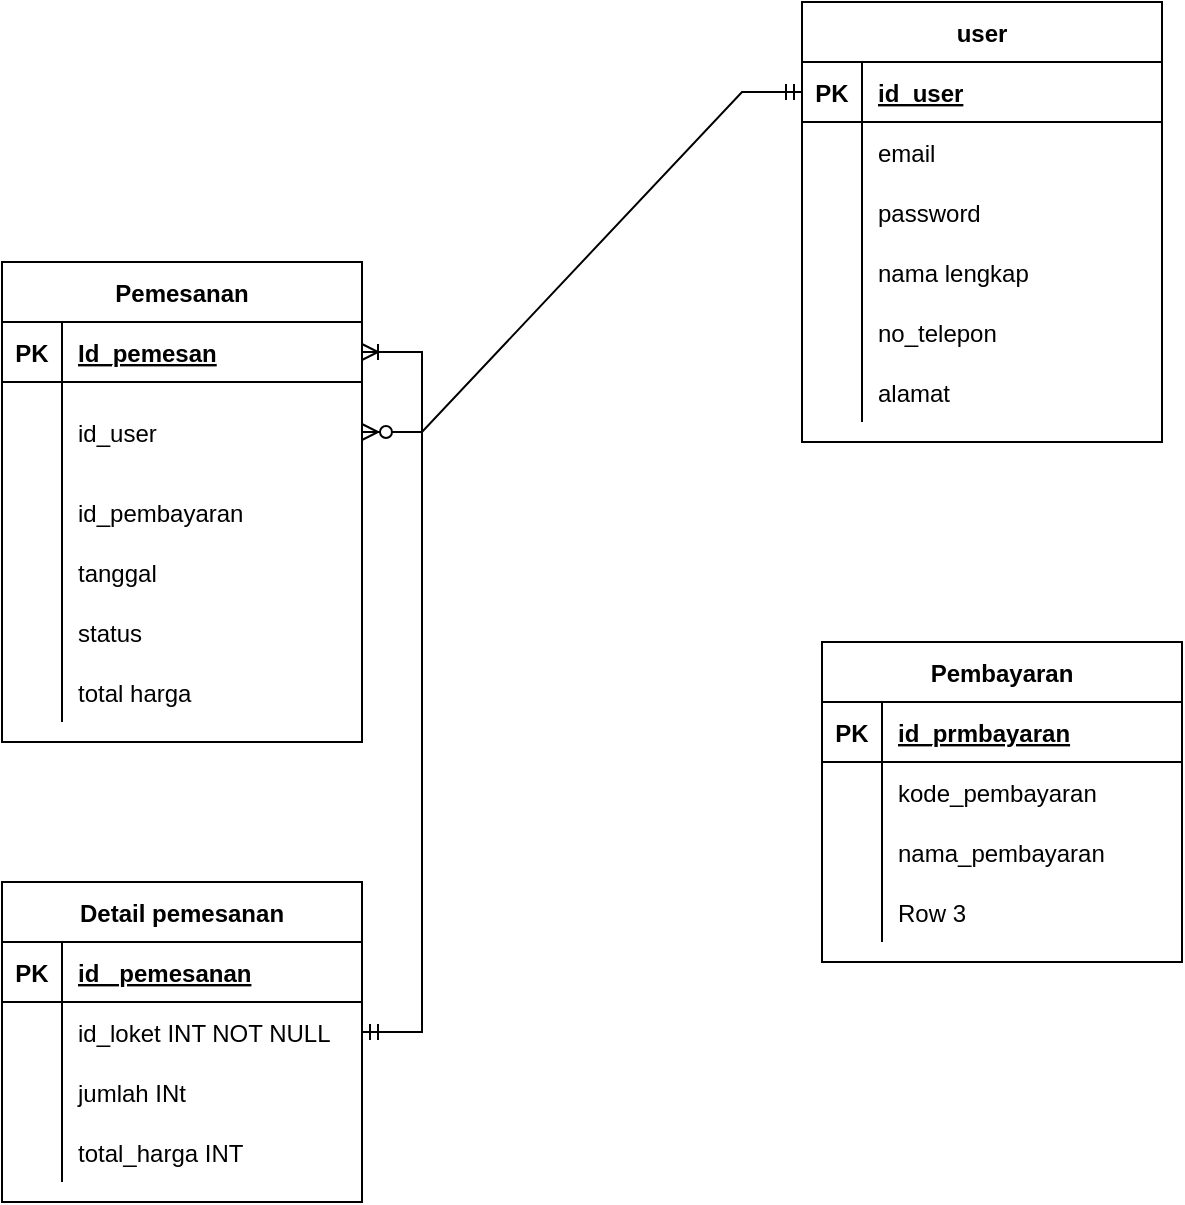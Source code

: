 <mxfile version="17.2.1" type="github">
  <diagram id="R2lEEEUBdFMjLlhIrx00" name="Page-1">
    <mxGraphModel dx="1094" dy="1661" grid="1" gridSize="10" guides="1" tooltips="1" connect="1" arrows="1" fold="1" page="1" pageScale="1" pageWidth="850" pageHeight="1100" math="0" shadow="0" extFonts="Permanent Marker^https://fonts.googleapis.com/css?family=Permanent+Marker">
      <root>
        <mxCell id="0" />
        <mxCell id="1" parent="0" />
        <mxCell id="LRyjc0VT0Nay_pVt_6ks-16" value="Detail pemesanan" style="shape=table;startSize=30;container=1;collapsible=1;childLayout=tableLayout;fixedRows=1;rowLines=0;fontStyle=1;align=center;resizeLast=1;" vertex="1" parent="1">
          <mxGeometry x="30" y="-260" width="180" height="160" as="geometry" />
        </mxCell>
        <mxCell id="LRyjc0VT0Nay_pVt_6ks-17" value="" style="shape=tableRow;horizontal=0;startSize=0;swimlaneHead=0;swimlaneBody=0;fillColor=none;collapsible=0;dropTarget=0;points=[[0,0.5],[1,0.5]];portConstraint=eastwest;top=0;left=0;right=0;bottom=1;" vertex="1" parent="LRyjc0VT0Nay_pVt_6ks-16">
          <mxGeometry y="30" width="180" height="30" as="geometry" />
        </mxCell>
        <mxCell id="LRyjc0VT0Nay_pVt_6ks-18" value="PK" style="shape=partialRectangle;connectable=0;fillColor=none;top=0;left=0;bottom=0;right=0;fontStyle=1;overflow=hidden;" vertex="1" parent="LRyjc0VT0Nay_pVt_6ks-17">
          <mxGeometry width="30" height="30" as="geometry">
            <mxRectangle width="30" height="30" as="alternateBounds" />
          </mxGeometry>
        </mxCell>
        <mxCell id="LRyjc0VT0Nay_pVt_6ks-19" value="id_ pemesanan" style="shape=partialRectangle;connectable=0;fillColor=none;top=0;left=0;bottom=0;right=0;align=left;spacingLeft=6;fontStyle=5;overflow=hidden;" vertex="1" parent="LRyjc0VT0Nay_pVt_6ks-17">
          <mxGeometry x="30" width="150" height="30" as="geometry">
            <mxRectangle width="150" height="30" as="alternateBounds" />
          </mxGeometry>
        </mxCell>
        <mxCell id="LRyjc0VT0Nay_pVt_6ks-23" value="" style="shape=tableRow;horizontal=0;startSize=0;swimlaneHead=0;swimlaneBody=0;fillColor=none;collapsible=0;dropTarget=0;points=[[0,0.5],[1,0.5]];portConstraint=eastwest;top=0;left=0;right=0;bottom=0;" vertex="1" parent="LRyjc0VT0Nay_pVt_6ks-16">
          <mxGeometry y="60" width="180" height="30" as="geometry" />
        </mxCell>
        <mxCell id="LRyjc0VT0Nay_pVt_6ks-24" value="" style="shape=partialRectangle;connectable=0;fillColor=none;top=0;left=0;bottom=0;right=0;editable=1;overflow=hidden;" vertex="1" parent="LRyjc0VT0Nay_pVt_6ks-23">
          <mxGeometry width="30" height="30" as="geometry">
            <mxRectangle width="30" height="30" as="alternateBounds" />
          </mxGeometry>
        </mxCell>
        <mxCell id="LRyjc0VT0Nay_pVt_6ks-25" value="id_loket INT NOT NULL" style="shape=partialRectangle;connectable=0;fillColor=none;top=0;left=0;bottom=0;right=0;align=left;spacingLeft=6;overflow=hidden;" vertex="1" parent="LRyjc0VT0Nay_pVt_6ks-23">
          <mxGeometry x="30" width="150" height="30" as="geometry">
            <mxRectangle width="150" height="30" as="alternateBounds" />
          </mxGeometry>
        </mxCell>
        <mxCell id="LRyjc0VT0Nay_pVt_6ks-26" value="" style="shape=tableRow;horizontal=0;startSize=0;swimlaneHead=0;swimlaneBody=0;fillColor=none;collapsible=0;dropTarget=0;points=[[0,0.5],[1,0.5]];portConstraint=eastwest;top=0;left=0;right=0;bottom=0;" vertex="1" parent="LRyjc0VT0Nay_pVt_6ks-16">
          <mxGeometry y="90" width="180" height="30" as="geometry" />
        </mxCell>
        <mxCell id="LRyjc0VT0Nay_pVt_6ks-27" value="" style="shape=partialRectangle;connectable=0;fillColor=none;top=0;left=0;bottom=0;right=0;editable=1;overflow=hidden;" vertex="1" parent="LRyjc0VT0Nay_pVt_6ks-26">
          <mxGeometry width="30" height="30" as="geometry">
            <mxRectangle width="30" height="30" as="alternateBounds" />
          </mxGeometry>
        </mxCell>
        <mxCell id="LRyjc0VT0Nay_pVt_6ks-28" value="jumlah INt" style="shape=partialRectangle;connectable=0;fillColor=none;top=0;left=0;bottom=0;right=0;align=left;spacingLeft=6;overflow=hidden;" vertex="1" parent="LRyjc0VT0Nay_pVt_6ks-26">
          <mxGeometry x="30" width="150" height="30" as="geometry">
            <mxRectangle width="150" height="30" as="alternateBounds" />
          </mxGeometry>
        </mxCell>
        <mxCell id="LRyjc0VT0Nay_pVt_6ks-29" value="" style="shape=tableRow;horizontal=0;startSize=0;swimlaneHead=0;swimlaneBody=0;fillColor=none;collapsible=0;dropTarget=0;points=[[0,0.5],[1,0.5]];portConstraint=eastwest;top=0;left=0;right=0;bottom=0;" vertex="1" parent="LRyjc0VT0Nay_pVt_6ks-16">
          <mxGeometry y="120" width="180" height="30" as="geometry" />
        </mxCell>
        <mxCell id="LRyjc0VT0Nay_pVt_6ks-30" value="" style="shape=partialRectangle;connectable=0;fillColor=none;top=0;left=0;bottom=0;right=0;editable=1;overflow=hidden;" vertex="1" parent="LRyjc0VT0Nay_pVt_6ks-29">
          <mxGeometry width="30" height="30" as="geometry">
            <mxRectangle width="30" height="30" as="alternateBounds" />
          </mxGeometry>
        </mxCell>
        <mxCell id="LRyjc0VT0Nay_pVt_6ks-31" value="total_harga INT" style="shape=partialRectangle;connectable=0;fillColor=none;top=0;left=0;bottom=0;right=0;align=left;spacingLeft=6;overflow=hidden;" vertex="1" parent="LRyjc0VT0Nay_pVt_6ks-29">
          <mxGeometry x="30" width="150" height="30" as="geometry">
            <mxRectangle width="150" height="30" as="alternateBounds" />
          </mxGeometry>
        </mxCell>
        <mxCell id="LRyjc0VT0Nay_pVt_6ks-35" value="Pemesanan" style="shape=table;startSize=30;container=1;collapsible=1;childLayout=tableLayout;fixedRows=1;rowLines=0;fontStyle=1;align=center;resizeLast=1;" vertex="1" parent="1">
          <mxGeometry x="30" y="-570" width="180" height="240" as="geometry" />
        </mxCell>
        <mxCell id="LRyjc0VT0Nay_pVt_6ks-36" value="" style="shape=tableRow;horizontal=0;startSize=0;swimlaneHead=0;swimlaneBody=0;fillColor=none;collapsible=0;dropTarget=0;points=[[0,0.5],[1,0.5]];portConstraint=eastwest;top=0;left=0;right=0;bottom=1;" vertex="1" parent="LRyjc0VT0Nay_pVt_6ks-35">
          <mxGeometry y="30" width="180" height="30" as="geometry" />
        </mxCell>
        <mxCell id="LRyjc0VT0Nay_pVt_6ks-37" value="PK" style="shape=partialRectangle;connectable=0;fillColor=none;top=0;left=0;bottom=0;right=0;fontStyle=1;overflow=hidden;" vertex="1" parent="LRyjc0VT0Nay_pVt_6ks-36">
          <mxGeometry width="30" height="30" as="geometry">
            <mxRectangle width="30" height="30" as="alternateBounds" />
          </mxGeometry>
        </mxCell>
        <mxCell id="LRyjc0VT0Nay_pVt_6ks-38" value="Id_pemesan" style="shape=partialRectangle;connectable=0;fillColor=none;top=0;left=0;bottom=0;right=0;align=left;spacingLeft=6;fontStyle=5;overflow=hidden;" vertex="1" parent="LRyjc0VT0Nay_pVt_6ks-36">
          <mxGeometry x="30" width="150" height="30" as="geometry">
            <mxRectangle width="150" height="30" as="alternateBounds" />
          </mxGeometry>
        </mxCell>
        <mxCell id="LRyjc0VT0Nay_pVt_6ks-39" value="" style="shape=tableRow;horizontal=0;startSize=0;swimlaneHead=0;swimlaneBody=0;fillColor=none;collapsible=0;dropTarget=0;points=[[0,0.5],[1,0.5]];portConstraint=eastwest;top=0;left=0;right=0;bottom=0;" vertex="1" parent="LRyjc0VT0Nay_pVt_6ks-35">
          <mxGeometry y="60" width="180" height="50" as="geometry" />
        </mxCell>
        <mxCell id="LRyjc0VT0Nay_pVt_6ks-40" value="" style="shape=partialRectangle;connectable=0;fillColor=none;top=0;left=0;bottom=0;right=0;editable=1;overflow=hidden;" vertex="1" parent="LRyjc0VT0Nay_pVt_6ks-39">
          <mxGeometry width="30" height="50" as="geometry">
            <mxRectangle width="30" height="50" as="alternateBounds" />
          </mxGeometry>
        </mxCell>
        <mxCell id="LRyjc0VT0Nay_pVt_6ks-41" value="id_user" style="shape=partialRectangle;connectable=0;fillColor=none;top=0;left=0;bottom=0;right=0;align=left;spacingLeft=6;overflow=hidden;" vertex="1" parent="LRyjc0VT0Nay_pVt_6ks-39">
          <mxGeometry x="30" width="150" height="50" as="geometry">
            <mxRectangle width="150" height="50" as="alternateBounds" />
          </mxGeometry>
        </mxCell>
        <mxCell id="LRyjc0VT0Nay_pVt_6ks-42" value="" style="shape=tableRow;horizontal=0;startSize=0;swimlaneHead=0;swimlaneBody=0;fillColor=none;collapsible=0;dropTarget=0;points=[[0,0.5],[1,0.5]];portConstraint=eastwest;top=0;left=0;right=0;bottom=0;" vertex="1" parent="LRyjc0VT0Nay_pVt_6ks-35">
          <mxGeometry y="110" width="180" height="30" as="geometry" />
        </mxCell>
        <mxCell id="LRyjc0VT0Nay_pVt_6ks-43" value="" style="shape=partialRectangle;connectable=0;fillColor=none;top=0;left=0;bottom=0;right=0;editable=1;overflow=hidden;" vertex="1" parent="LRyjc0VT0Nay_pVt_6ks-42">
          <mxGeometry width="30" height="30" as="geometry">
            <mxRectangle width="30" height="30" as="alternateBounds" />
          </mxGeometry>
        </mxCell>
        <mxCell id="LRyjc0VT0Nay_pVt_6ks-44" value="id_pembayaran" style="shape=partialRectangle;connectable=0;fillColor=none;top=0;left=0;bottom=0;right=0;align=left;spacingLeft=6;overflow=hidden;" vertex="1" parent="LRyjc0VT0Nay_pVt_6ks-42">
          <mxGeometry x="30" width="150" height="30" as="geometry">
            <mxRectangle width="150" height="30" as="alternateBounds" />
          </mxGeometry>
        </mxCell>
        <mxCell id="LRyjc0VT0Nay_pVt_6ks-45" value="" style="shape=tableRow;horizontal=0;startSize=0;swimlaneHead=0;swimlaneBody=0;fillColor=none;collapsible=0;dropTarget=0;points=[[0,0.5],[1,0.5]];portConstraint=eastwest;top=0;left=0;right=0;bottom=0;" vertex="1" parent="LRyjc0VT0Nay_pVt_6ks-35">
          <mxGeometry y="140" width="180" height="30" as="geometry" />
        </mxCell>
        <mxCell id="LRyjc0VT0Nay_pVt_6ks-46" value="" style="shape=partialRectangle;connectable=0;fillColor=none;top=0;left=0;bottom=0;right=0;editable=1;overflow=hidden;" vertex="1" parent="LRyjc0VT0Nay_pVt_6ks-45">
          <mxGeometry width="30" height="30" as="geometry">
            <mxRectangle width="30" height="30" as="alternateBounds" />
          </mxGeometry>
        </mxCell>
        <mxCell id="LRyjc0VT0Nay_pVt_6ks-47" value="tanggal" style="shape=partialRectangle;connectable=0;fillColor=none;top=0;left=0;bottom=0;right=0;align=left;spacingLeft=6;overflow=hidden;" vertex="1" parent="LRyjc0VT0Nay_pVt_6ks-45">
          <mxGeometry x="30" width="150" height="30" as="geometry">
            <mxRectangle width="150" height="30" as="alternateBounds" />
          </mxGeometry>
        </mxCell>
        <mxCell id="LRyjc0VT0Nay_pVt_6ks-48" value="" style="shape=tableRow;horizontal=0;startSize=0;swimlaneHead=0;swimlaneBody=0;fillColor=none;collapsible=0;dropTarget=0;points=[[0,0.5],[1,0.5]];portConstraint=eastwest;top=0;left=0;right=0;bottom=0;" vertex="1" parent="LRyjc0VT0Nay_pVt_6ks-35">
          <mxGeometry y="170" width="180" height="30" as="geometry" />
        </mxCell>
        <mxCell id="LRyjc0VT0Nay_pVt_6ks-49" value="" style="shape=partialRectangle;connectable=0;fillColor=none;top=0;left=0;bottom=0;right=0;editable=1;overflow=hidden;" vertex="1" parent="LRyjc0VT0Nay_pVt_6ks-48">
          <mxGeometry width="30" height="30" as="geometry">
            <mxRectangle width="30" height="30" as="alternateBounds" />
          </mxGeometry>
        </mxCell>
        <mxCell id="LRyjc0VT0Nay_pVt_6ks-50" value="status" style="shape=partialRectangle;connectable=0;fillColor=none;top=0;left=0;bottom=0;right=0;align=left;spacingLeft=6;overflow=hidden;" vertex="1" parent="LRyjc0VT0Nay_pVt_6ks-48">
          <mxGeometry x="30" width="150" height="30" as="geometry">
            <mxRectangle width="150" height="30" as="alternateBounds" />
          </mxGeometry>
        </mxCell>
        <mxCell id="LRyjc0VT0Nay_pVt_6ks-51" value="" style="shape=tableRow;horizontal=0;startSize=0;swimlaneHead=0;swimlaneBody=0;fillColor=none;collapsible=0;dropTarget=0;points=[[0,0.5],[1,0.5]];portConstraint=eastwest;top=0;left=0;right=0;bottom=0;" vertex="1" parent="LRyjc0VT0Nay_pVt_6ks-35">
          <mxGeometry y="200" width="180" height="30" as="geometry" />
        </mxCell>
        <mxCell id="LRyjc0VT0Nay_pVt_6ks-52" value="" style="shape=partialRectangle;connectable=0;fillColor=none;top=0;left=0;bottom=0;right=0;editable=1;overflow=hidden;" vertex="1" parent="LRyjc0VT0Nay_pVt_6ks-51">
          <mxGeometry width="30" height="30" as="geometry">
            <mxRectangle width="30" height="30" as="alternateBounds" />
          </mxGeometry>
        </mxCell>
        <mxCell id="LRyjc0VT0Nay_pVt_6ks-53" value="total harga" style="shape=partialRectangle;connectable=0;fillColor=none;top=0;left=0;bottom=0;right=0;align=left;spacingLeft=6;overflow=hidden;" vertex="1" parent="LRyjc0VT0Nay_pVt_6ks-51">
          <mxGeometry x="30" width="150" height="30" as="geometry">
            <mxRectangle width="150" height="30" as="alternateBounds" />
          </mxGeometry>
        </mxCell>
        <mxCell id="LRyjc0VT0Nay_pVt_6ks-54" value="user" style="shape=table;startSize=30;container=1;collapsible=1;childLayout=tableLayout;fixedRows=1;rowLines=0;fontStyle=1;align=center;resizeLast=1;" vertex="1" parent="1">
          <mxGeometry x="430" y="-700" width="180" height="220" as="geometry" />
        </mxCell>
        <mxCell id="LRyjc0VT0Nay_pVt_6ks-55" value="" style="shape=tableRow;horizontal=0;startSize=0;swimlaneHead=0;swimlaneBody=0;fillColor=none;collapsible=0;dropTarget=0;points=[[0,0.5],[1,0.5]];portConstraint=eastwest;top=0;left=0;right=0;bottom=1;" vertex="1" parent="LRyjc0VT0Nay_pVt_6ks-54">
          <mxGeometry y="30" width="180" height="30" as="geometry" />
        </mxCell>
        <mxCell id="LRyjc0VT0Nay_pVt_6ks-56" value="PK" style="shape=partialRectangle;connectable=0;fillColor=none;top=0;left=0;bottom=0;right=0;fontStyle=1;overflow=hidden;" vertex="1" parent="LRyjc0VT0Nay_pVt_6ks-55">
          <mxGeometry width="30" height="30" as="geometry">
            <mxRectangle width="30" height="30" as="alternateBounds" />
          </mxGeometry>
        </mxCell>
        <mxCell id="LRyjc0VT0Nay_pVt_6ks-57" value="id_user" style="shape=partialRectangle;connectable=0;fillColor=none;top=0;left=0;bottom=0;right=0;align=left;spacingLeft=6;fontStyle=5;overflow=hidden;" vertex="1" parent="LRyjc0VT0Nay_pVt_6ks-55">
          <mxGeometry x="30" width="150" height="30" as="geometry">
            <mxRectangle width="150" height="30" as="alternateBounds" />
          </mxGeometry>
        </mxCell>
        <mxCell id="LRyjc0VT0Nay_pVt_6ks-58" value="" style="shape=tableRow;horizontal=0;startSize=0;swimlaneHead=0;swimlaneBody=0;fillColor=none;collapsible=0;dropTarget=0;points=[[0,0.5],[1,0.5]];portConstraint=eastwest;top=0;left=0;right=0;bottom=0;" vertex="1" parent="LRyjc0VT0Nay_pVt_6ks-54">
          <mxGeometry y="60" width="180" height="30" as="geometry" />
        </mxCell>
        <mxCell id="LRyjc0VT0Nay_pVt_6ks-59" value="" style="shape=partialRectangle;connectable=0;fillColor=none;top=0;left=0;bottom=0;right=0;editable=1;overflow=hidden;" vertex="1" parent="LRyjc0VT0Nay_pVt_6ks-58">
          <mxGeometry width="30" height="30" as="geometry">
            <mxRectangle width="30" height="30" as="alternateBounds" />
          </mxGeometry>
        </mxCell>
        <mxCell id="LRyjc0VT0Nay_pVt_6ks-60" value="email" style="shape=partialRectangle;connectable=0;fillColor=none;top=0;left=0;bottom=0;right=0;align=left;spacingLeft=6;overflow=hidden;" vertex="1" parent="LRyjc0VT0Nay_pVt_6ks-58">
          <mxGeometry x="30" width="150" height="30" as="geometry">
            <mxRectangle width="150" height="30" as="alternateBounds" />
          </mxGeometry>
        </mxCell>
        <mxCell id="LRyjc0VT0Nay_pVt_6ks-61" value="" style="shape=tableRow;horizontal=0;startSize=0;swimlaneHead=0;swimlaneBody=0;fillColor=none;collapsible=0;dropTarget=0;points=[[0,0.5],[1,0.5]];portConstraint=eastwest;top=0;left=0;right=0;bottom=0;" vertex="1" parent="LRyjc0VT0Nay_pVt_6ks-54">
          <mxGeometry y="90" width="180" height="30" as="geometry" />
        </mxCell>
        <mxCell id="LRyjc0VT0Nay_pVt_6ks-62" value="" style="shape=partialRectangle;connectable=0;fillColor=none;top=0;left=0;bottom=0;right=0;editable=1;overflow=hidden;" vertex="1" parent="LRyjc0VT0Nay_pVt_6ks-61">
          <mxGeometry width="30" height="30" as="geometry">
            <mxRectangle width="30" height="30" as="alternateBounds" />
          </mxGeometry>
        </mxCell>
        <mxCell id="LRyjc0VT0Nay_pVt_6ks-63" value="password" style="shape=partialRectangle;connectable=0;fillColor=none;top=0;left=0;bottom=0;right=0;align=left;spacingLeft=6;overflow=hidden;" vertex="1" parent="LRyjc0VT0Nay_pVt_6ks-61">
          <mxGeometry x="30" width="150" height="30" as="geometry">
            <mxRectangle width="150" height="30" as="alternateBounds" />
          </mxGeometry>
        </mxCell>
        <mxCell id="LRyjc0VT0Nay_pVt_6ks-64" value="" style="shape=tableRow;horizontal=0;startSize=0;swimlaneHead=0;swimlaneBody=0;fillColor=none;collapsible=0;dropTarget=0;points=[[0,0.5],[1,0.5]];portConstraint=eastwest;top=0;left=0;right=0;bottom=0;" vertex="1" parent="LRyjc0VT0Nay_pVt_6ks-54">
          <mxGeometry y="120" width="180" height="30" as="geometry" />
        </mxCell>
        <mxCell id="LRyjc0VT0Nay_pVt_6ks-65" value="" style="shape=partialRectangle;connectable=0;fillColor=none;top=0;left=0;bottom=0;right=0;editable=1;overflow=hidden;" vertex="1" parent="LRyjc0VT0Nay_pVt_6ks-64">
          <mxGeometry width="30" height="30" as="geometry">
            <mxRectangle width="30" height="30" as="alternateBounds" />
          </mxGeometry>
        </mxCell>
        <mxCell id="LRyjc0VT0Nay_pVt_6ks-66" value="nama lengkap" style="shape=partialRectangle;connectable=0;fillColor=none;top=0;left=0;bottom=0;right=0;align=left;spacingLeft=6;overflow=hidden;" vertex="1" parent="LRyjc0VT0Nay_pVt_6ks-64">
          <mxGeometry x="30" width="150" height="30" as="geometry">
            <mxRectangle width="150" height="30" as="alternateBounds" />
          </mxGeometry>
        </mxCell>
        <mxCell id="LRyjc0VT0Nay_pVt_6ks-67" value="" style="shape=tableRow;horizontal=0;startSize=0;swimlaneHead=0;swimlaneBody=0;fillColor=none;collapsible=0;dropTarget=0;points=[[0,0.5],[1,0.5]];portConstraint=eastwest;top=0;left=0;right=0;bottom=0;" vertex="1" parent="LRyjc0VT0Nay_pVt_6ks-54">
          <mxGeometry y="150" width="180" height="30" as="geometry" />
        </mxCell>
        <mxCell id="LRyjc0VT0Nay_pVt_6ks-68" value="" style="shape=partialRectangle;connectable=0;fillColor=none;top=0;left=0;bottom=0;right=0;editable=1;overflow=hidden;" vertex="1" parent="LRyjc0VT0Nay_pVt_6ks-67">
          <mxGeometry width="30" height="30" as="geometry">
            <mxRectangle width="30" height="30" as="alternateBounds" />
          </mxGeometry>
        </mxCell>
        <mxCell id="LRyjc0VT0Nay_pVt_6ks-69" value="no_telepon" style="shape=partialRectangle;connectable=0;fillColor=none;top=0;left=0;bottom=0;right=0;align=left;spacingLeft=6;overflow=hidden;" vertex="1" parent="LRyjc0VT0Nay_pVt_6ks-67">
          <mxGeometry x="30" width="150" height="30" as="geometry">
            <mxRectangle width="150" height="30" as="alternateBounds" />
          </mxGeometry>
        </mxCell>
        <mxCell id="LRyjc0VT0Nay_pVt_6ks-70" value="" style="shape=tableRow;horizontal=0;startSize=0;swimlaneHead=0;swimlaneBody=0;fillColor=none;collapsible=0;dropTarget=0;points=[[0,0.5],[1,0.5]];portConstraint=eastwest;top=0;left=0;right=0;bottom=0;" vertex="1" parent="LRyjc0VT0Nay_pVt_6ks-54">
          <mxGeometry y="180" width="180" height="30" as="geometry" />
        </mxCell>
        <mxCell id="LRyjc0VT0Nay_pVt_6ks-71" value="" style="shape=partialRectangle;connectable=0;fillColor=none;top=0;left=0;bottom=0;right=0;editable=1;overflow=hidden;" vertex="1" parent="LRyjc0VT0Nay_pVt_6ks-70">
          <mxGeometry width="30" height="30" as="geometry">
            <mxRectangle width="30" height="30" as="alternateBounds" />
          </mxGeometry>
        </mxCell>
        <mxCell id="LRyjc0VT0Nay_pVt_6ks-72" value="alamat" style="shape=partialRectangle;connectable=0;fillColor=none;top=0;left=0;bottom=0;right=0;align=left;spacingLeft=6;overflow=hidden;" vertex="1" parent="LRyjc0VT0Nay_pVt_6ks-70">
          <mxGeometry x="30" width="150" height="30" as="geometry">
            <mxRectangle width="150" height="30" as="alternateBounds" />
          </mxGeometry>
        </mxCell>
        <mxCell id="LRyjc0VT0Nay_pVt_6ks-73" value="" style="edgeStyle=entityRelationEdgeStyle;fontSize=12;html=1;endArrow=ERzeroToMany;startArrow=ERmandOne;rounded=0;exitX=0;exitY=0.5;exitDx=0;exitDy=0;entryX=1;entryY=0.5;entryDx=0;entryDy=0;" edge="1" parent="1" source="LRyjc0VT0Nay_pVt_6ks-55" target="LRyjc0VT0Nay_pVt_6ks-39">
          <mxGeometry width="100" height="100" relative="1" as="geometry">
            <mxPoint x="410" y="-600" as="sourcePoint" />
            <mxPoint x="270" y="-480" as="targetPoint" />
          </mxGeometry>
        </mxCell>
        <mxCell id="LRyjc0VT0Nay_pVt_6ks-74" value="" style="edgeStyle=entityRelationEdgeStyle;fontSize=12;html=1;endArrow=ERoneToMany;startArrow=ERmandOne;rounded=0;entryX=1;entryY=0.5;entryDx=0;entryDy=0;exitX=1;exitY=0.5;exitDx=0;exitDy=0;" edge="1" parent="1" source="LRyjc0VT0Nay_pVt_6ks-23" target="LRyjc0VT0Nay_pVt_6ks-36">
          <mxGeometry width="100" height="100" relative="1" as="geometry">
            <mxPoint x="390" y="-170" as="sourcePoint" />
            <mxPoint x="490" y="-270" as="targetPoint" />
          </mxGeometry>
        </mxCell>
        <mxCell id="LRyjc0VT0Nay_pVt_6ks-75" value="Pembayaran" style="shape=table;startSize=30;container=1;collapsible=1;childLayout=tableLayout;fixedRows=1;rowLines=0;fontStyle=1;align=center;resizeLast=1;" vertex="1" parent="1">
          <mxGeometry x="440" y="-380" width="180" height="160" as="geometry" />
        </mxCell>
        <mxCell id="LRyjc0VT0Nay_pVt_6ks-76" value="" style="shape=tableRow;horizontal=0;startSize=0;swimlaneHead=0;swimlaneBody=0;fillColor=none;collapsible=0;dropTarget=0;points=[[0,0.5],[1,0.5]];portConstraint=eastwest;top=0;left=0;right=0;bottom=1;" vertex="1" parent="LRyjc0VT0Nay_pVt_6ks-75">
          <mxGeometry y="30" width="180" height="30" as="geometry" />
        </mxCell>
        <mxCell id="LRyjc0VT0Nay_pVt_6ks-77" value="PK" style="shape=partialRectangle;connectable=0;fillColor=none;top=0;left=0;bottom=0;right=0;fontStyle=1;overflow=hidden;" vertex="1" parent="LRyjc0VT0Nay_pVt_6ks-76">
          <mxGeometry width="30" height="30" as="geometry">
            <mxRectangle width="30" height="30" as="alternateBounds" />
          </mxGeometry>
        </mxCell>
        <mxCell id="LRyjc0VT0Nay_pVt_6ks-78" value="id_prmbayaran" style="shape=partialRectangle;connectable=0;fillColor=none;top=0;left=0;bottom=0;right=0;align=left;spacingLeft=6;fontStyle=5;overflow=hidden;" vertex="1" parent="LRyjc0VT0Nay_pVt_6ks-76">
          <mxGeometry x="30" width="150" height="30" as="geometry">
            <mxRectangle width="150" height="30" as="alternateBounds" />
          </mxGeometry>
        </mxCell>
        <mxCell id="LRyjc0VT0Nay_pVt_6ks-79" value="" style="shape=tableRow;horizontal=0;startSize=0;swimlaneHead=0;swimlaneBody=0;fillColor=none;collapsible=0;dropTarget=0;points=[[0,0.5],[1,0.5]];portConstraint=eastwest;top=0;left=0;right=0;bottom=0;" vertex="1" parent="LRyjc0VT0Nay_pVt_6ks-75">
          <mxGeometry y="60" width="180" height="30" as="geometry" />
        </mxCell>
        <mxCell id="LRyjc0VT0Nay_pVt_6ks-80" value="" style="shape=partialRectangle;connectable=0;fillColor=none;top=0;left=0;bottom=0;right=0;editable=1;overflow=hidden;" vertex="1" parent="LRyjc0VT0Nay_pVt_6ks-79">
          <mxGeometry width="30" height="30" as="geometry">
            <mxRectangle width="30" height="30" as="alternateBounds" />
          </mxGeometry>
        </mxCell>
        <mxCell id="LRyjc0VT0Nay_pVt_6ks-81" value="kode_pembayaran" style="shape=partialRectangle;connectable=0;fillColor=none;top=0;left=0;bottom=0;right=0;align=left;spacingLeft=6;overflow=hidden;" vertex="1" parent="LRyjc0VT0Nay_pVt_6ks-79">
          <mxGeometry x="30" width="150" height="30" as="geometry">
            <mxRectangle width="150" height="30" as="alternateBounds" />
          </mxGeometry>
        </mxCell>
        <mxCell id="LRyjc0VT0Nay_pVt_6ks-82" value="" style="shape=tableRow;horizontal=0;startSize=0;swimlaneHead=0;swimlaneBody=0;fillColor=none;collapsible=0;dropTarget=0;points=[[0,0.5],[1,0.5]];portConstraint=eastwest;top=0;left=0;right=0;bottom=0;" vertex="1" parent="LRyjc0VT0Nay_pVt_6ks-75">
          <mxGeometry y="90" width="180" height="30" as="geometry" />
        </mxCell>
        <mxCell id="LRyjc0VT0Nay_pVt_6ks-83" value="" style="shape=partialRectangle;connectable=0;fillColor=none;top=0;left=0;bottom=0;right=0;editable=1;overflow=hidden;" vertex="1" parent="LRyjc0VT0Nay_pVt_6ks-82">
          <mxGeometry width="30" height="30" as="geometry">
            <mxRectangle width="30" height="30" as="alternateBounds" />
          </mxGeometry>
        </mxCell>
        <mxCell id="LRyjc0VT0Nay_pVt_6ks-84" value="nama_pembayaran" style="shape=partialRectangle;connectable=0;fillColor=none;top=0;left=0;bottom=0;right=0;align=left;spacingLeft=6;overflow=hidden;" vertex="1" parent="LRyjc0VT0Nay_pVt_6ks-82">
          <mxGeometry x="30" width="150" height="30" as="geometry">
            <mxRectangle width="150" height="30" as="alternateBounds" />
          </mxGeometry>
        </mxCell>
        <mxCell id="LRyjc0VT0Nay_pVt_6ks-85" value="" style="shape=tableRow;horizontal=0;startSize=0;swimlaneHead=0;swimlaneBody=0;fillColor=none;collapsible=0;dropTarget=0;points=[[0,0.5],[1,0.5]];portConstraint=eastwest;top=0;left=0;right=0;bottom=0;" vertex="1" parent="LRyjc0VT0Nay_pVt_6ks-75">
          <mxGeometry y="120" width="180" height="30" as="geometry" />
        </mxCell>
        <mxCell id="LRyjc0VT0Nay_pVt_6ks-86" value="" style="shape=partialRectangle;connectable=0;fillColor=none;top=0;left=0;bottom=0;right=0;editable=1;overflow=hidden;" vertex="1" parent="LRyjc0VT0Nay_pVt_6ks-85">
          <mxGeometry width="30" height="30" as="geometry">
            <mxRectangle width="30" height="30" as="alternateBounds" />
          </mxGeometry>
        </mxCell>
        <mxCell id="LRyjc0VT0Nay_pVt_6ks-87" value="Row 3" style="shape=partialRectangle;connectable=0;fillColor=none;top=0;left=0;bottom=0;right=0;align=left;spacingLeft=6;overflow=hidden;" vertex="1" parent="LRyjc0VT0Nay_pVt_6ks-85">
          <mxGeometry x="30" width="150" height="30" as="geometry">
            <mxRectangle width="150" height="30" as="alternateBounds" />
          </mxGeometry>
        </mxCell>
      </root>
    </mxGraphModel>
  </diagram>
</mxfile>
